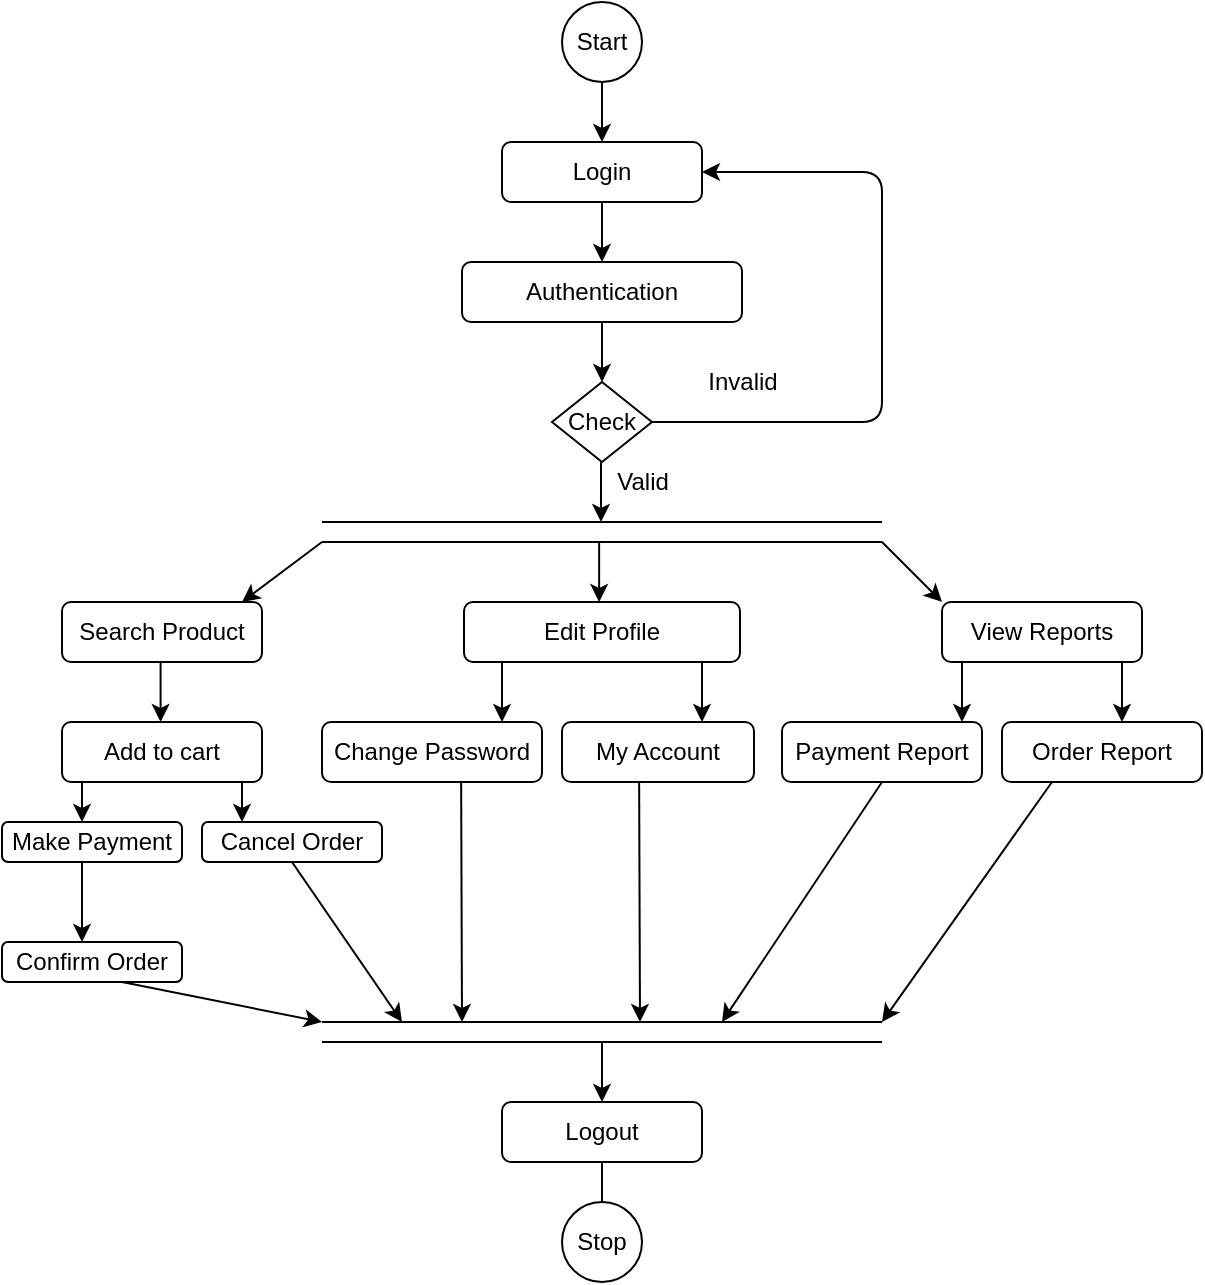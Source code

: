 <mxfile version="14.4.3" type="device"><diagram id="C5RBs43oDa-KdzZeNtuy" name="Page-1"><mxGraphModel dx="852" dy="494" grid="1" gridSize="10" guides="1" tooltips="1" connect="1" arrows="1" fold="1" page="1" pageScale="1" pageWidth="827" pageHeight="1169" math="0" shadow="0"><root><mxCell id="WIyWlLk6GJQsqaUBKTNV-0"/><mxCell id="WIyWlLk6GJQsqaUBKTNV-1" parent="WIyWlLk6GJQsqaUBKTNV-0"/><mxCell id="oOLue6b9s8SWpicM5Brs-77" value="" style="group" parent="WIyWlLk6GJQsqaUBKTNV-1" vertex="1" connectable="0"><mxGeometry x="70" width="600" height="640" as="geometry"/></mxCell><mxCell id="oOLue6b9s8SWpicM5Brs-0" value="Start" style="ellipse;whiteSpace=wrap;html=1;aspect=fixed;" parent="oOLue6b9s8SWpicM5Brs-77" vertex="1"><mxGeometry x="280" width="40" height="40" as="geometry"/></mxCell><mxCell id="oOLue6b9s8SWpicM5Brs-1" value="Login" style="rounded=1;whiteSpace=wrap;html=1;" parent="oOLue6b9s8SWpicM5Brs-77" vertex="1"><mxGeometry x="250" y="70" width="100" height="30" as="geometry"/></mxCell><mxCell id="oOLue6b9s8SWpicM5Brs-2" value="Authentication" style="rounded=1;whiteSpace=wrap;html=1;" parent="oOLue6b9s8SWpicM5Brs-77" vertex="1"><mxGeometry x="230" y="130" width="140" height="30" as="geometry"/></mxCell><mxCell id="oOLue6b9s8SWpicM5Brs-3" value="" style="endArrow=classic;html=1;exitX=0.5;exitY=1;exitDx=0;exitDy=0;" parent="oOLue6b9s8SWpicM5Brs-77" source="oOLue6b9s8SWpicM5Brs-0" edge="1"><mxGeometry x="30" width="50" height="50" as="geometry"><mxPoint x="310" y="280" as="sourcePoint"/><mxPoint x="300" y="70" as="targetPoint"/></mxGeometry></mxCell><mxCell id="oOLue6b9s8SWpicM5Brs-5" value="" style="endArrow=classic;html=1;exitX=1;exitY=0.5;exitDx=0;exitDy=0;entryX=1;entryY=0.5;entryDx=0;entryDy=0;" parent="oOLue6b9s8SWpicM5Brs-77" source="oOLue6b9s8SWpicM5Brs-9" target="oOLue6b9s8SWpicM5Brs-1" edge="1"><mxGeometry x="30" width="50" height="50" as="geometry"><mxPoint x="440" y="20" as="sourcePoint"/><mxPoint x="440" y="30" as="targetPoint"/><Array as="points"><mxPoint x="440" y="210"/><mxPoint x="440" y="85"/></Array></mxGeometry></mxCell><mxCell id="oOLue6b9s8SWpicM5Brs-6" value="" style="endArrow=classic;html=1;entryX=0.5;entryY=0;entryDx=0;entryDy=0;exitX=0.5;exitY=1;exitDx=0;exitDy=0;" parent="oOLue6b9s8SWpicM5Brs-77" source="oOLue6b9s8SWpicM5Brs-1" target="oOLue6b9s8SWpicM5Brs-2" edge="1"><mxGeometry x="30" width="50" height="50" as="geometry"><mxPoint x="380" y="50" as="sourcePoint"/><mxPoint x="390" y="90" as="targetPoint"/><Array as="points"/></mxGeometry></mxCell><mxCell id="oOLue6b9s8SWpicM5Brs-7" value="" style="endArrow=classic;html=1;exitX=0.5;exitY=1;exitDx=0;exitDy=0;entryX=0.5;entryY=0;entryDx=0;entryDy=0;" parent="oOLue6b9s8SWpicM5Brs-77" source="oOLue6b9s8SWpicM5Brs-2" target="oOLue6b9s8SWpicM5Brs-9" edge="1"><mxGeometry x="30" width="50" height="50" as="geometry"><mxPoint x="320" y="270" as="sourcePoint"/><mxPoint x="270" y="310" as="targetPoint"/></mxGeometry></mxCell><mxCell id="oOLue6b9s8SWpicM5Brs-9" value="Check" style="rhombus;whiteSpace=wrap;html=1;" parent="oOLue6b9s8SWpicM5Brs-77" vertex="1"><mxGeometry x="275" y="190" width="50" height="40" as="geometry"/></mxCell><mxCell id="oOLue6b9s8SWpicM5Brs-11" value="" style="endArrow=classic;html=1;exitX=0.5;exitY=1;exitDx=0;exitDy=0;" parent="oOLue6b9s8SWpicM5Brs-77" edge="1"><mxGeometry x="30" width="50" height="50" as="geometry"><mxPoint x="299.5" y="230" as="sourcePoint"/><mxPoint x="299.5" y="260" as="targetPoint"/></mxGeometry></mxCell><mxCell id="oOLue6b9s8SWpicM5Brs-12" value="Valid" style="text;html=1;align=center;verticalAlign=middle;resizable=0;points=[];autosize=1;" parent="oOLue6b9s8SWpicM5Brs-77" vertex="1"><mxGeometry x="300" y="230" width="40" height="20" as="geometry"/></mxCell><mxCell id="oOLue6b9s8SWpicM5Brs-13" value="Invalid" style="text;html=1;align=center;verticalAlign=middle;resizable=0;points=[];autosize=1;" parent="oOLue6b9s8SWpicM5Brs-77" vertex="1"><mxGeometry x="345" y="180" width="50" height="20" as="geometry"/></mxCell><mxCell id="oOLue6b9s8SWpicM5Brs-14" value="" style="endArrow=none;html=1;" parent="oOLue6b9s8SWpicM5Brs-77" edge="1"><mxGeometry x="30" width="50" height="50" as="geometry"><mxPoint x="160" y="270" as="sourcePoint"/><mxPoint x="440" y="270" as="targetPoint"/><Array as="points"/></mxGeometry></mxCell><mxCell id="oOLue6b9s8SWpicM5Brs-15" value="" style="endArrow=none;html=1;" parent="oOLue6b9s8SWpicM5Brs-77" edge="1"><mxGeometry x="30" width="50" height="50" as="geometry"><mxPoint x="160" y="260" as="sourcePoint"/><mxPoint x="440" y="260" as="targetPoint"/></mxGeometry></mxCell><mxCell id="oOLue6b9s8SWpicM5Brs-16" value="View Reports" style="rounded=1;whiteSpace=wrap;html=1;" parent="oOLue6b9s8SWpicM5Brs-77" vertex="1"><mxGeometry x="470" y="300" width="100" height="30" as="geometry"/></mxCell><mxCell id="oOLue6b9s8SWpicM5Brs-18" value="Edit Profile" style="rounded=1;whiteSpace=wrap;html=1;" parent="oOLue6b9s8SWpicM5Brs-77" vertex="1"><mxGeometry x="231" y="300" width="138" height="30" as="geometry"/></mxCell><mxCell id="oOLue6b9s8SWpicM5Brs-19" value="Search Product" style="rounded=1;whiteSpace=wrap;html=1;" parent="oOLue6b9s8SWpicM5Brs-77" vertex="1"><mxGeometry x="30" y="300" width="100" height="30" as="geometry"/></mxCell><mxCell id="oOLue6b9s8SWpicM5Brs-21" value="" style="endArrow=classic;html=1;entryX=0.5;entryY=0;entryDx=0;entryDy=0;" parent="oOLue6b9s8SWpicM5Brs-77" edge="1"><mxGeometry x="30" width="50" height="50" as="geometry"><mxPoint x="160" y="270" as="sourcePoint"/><mxPoint x="120" y="300" as="targetPoint"/></mxGeometry></mxCell><mxCell id="oOLue6b9s8SWpicM5Brs-22" value="" style="endArrow=classic;html=1;entryX=0.5;entryY=0;entryDx=0;entryDy=0;" parent="oOLue6b9s8SWpicM5Brs-77" edge="1"><mxGeometry x="30" width="50" height="50" as="geometry"><mxPoint x="440" y="270" as="sourcePoint"/><mxPoint x="470" y="300" as="targetPoint"/></mxGeometry></mxCell><mxCell id="oOLue6b9s8SWpicM5Brs-24" value="" style="endArrow=classic;html=1;" parent="oOLue6b9s8SWpicM5Brs-77" edge="1"><mxGeometry x="89.07" width="50" height="50" as="geometry"><mxPoint x="298.57" y="270" as="sourcePoint"/><mxPoint x="298.57" y="300" as="targetPoint"/></mxGeometry></mxCell><mxCell id="oOLue6b9s8SWpicM5Brs-26" value="Change Password" style="rounded=1;whiteSpace=wrap;html=1;" parent="oOLue6b9s8SWpicM5Brs-77" vertex="1"><mxGeometry x="160" y="360" width="110" height="30" as="geometry"/></mxCell><mxCell id="oOLue6b9s8SWpicM5Brs-28" value="Payment Report" style="rounded=1;whiteSpace=wrap;html=1;" parent="oOLue6b9s8SWpicM5Brs-77" vertex="1"><mxGeometry x="390" y="360" width="100" height="30" as="geometry"/></mxCell><mxCell id="oOLue6b9s8SWpicM5Brs-29" value="My Account" style="rounded=1;whiteSpace=wrap;html=1;" parent="oOLue6b9s8SWpicM5Brs-77" vertex="1"><mxGeometry x="280" y="360" width="96" height="30" as="geometry"/></mxCell><mxCell id="oOLue6b9s8SWpicM5Brs-30" value="" style="endArrow=classic;html=1;" parent="oOLue6b9s8SWpicM5Brs-77" edge="1"><mxGeometry x="80" width="50" height="50" as="geometry"><mxPoint x="250" y="330" as="sourcePoint"/><mxPoint x="250" y="360" as="targetPoint"/></mxGeometry></mxCell><mxCell id="oOLue6b9s8SWpicM5Brs-32" value="" style="endArrow=classic;html=1;" parent="oOLue6b9s8SWpicM5Brs-77" edge="1"><mxGeometry x="100" width="50" height="50" as="geometry"><mxPoint x="350" y="330" as="sourcePoint"/><mxPoint x="350" y="360" as="targetPoint"/></mxGeometry></mxCell><mxCell id="oOLue6b9s8SWpicM5Brs-34" value="" style="endArrow=classic;html=1;" parent="oOLue6b9s8SWpicM5Brs-77" edge="1"><mxGeometry x="-9.5" width="50" height="50" as="geometry"><mxPoint x="480" y="330" as="sourcePoint"/><mxPoint x="480" y="360" as="targetPoint"/></mxGeometry></mxCell><mxCell id="oOLue6b9s8SWpicM5Brs-36" value="" style="endArrow=none;html=1;" parent="oOLue6b9s8SWpicM5Brs-77" edge="1"><mxGeometry x="30" y="80" width="50" height="50" as="geometry"><mxPoint x="160" y="510" as="sourcePoint"/><mxPoint x="440" y="510" as="targetPoint"/></mxGeometry></mxCell><mxCell id="oOLue6b9s8SWpicM5Brs-37" value="" style="endArrow=none;html=1;" parent="oOLue6b9s8SWpicM5Brs-77" edge="1"><mxGeometry x="30" y="80" width="50" height="50" as="geometry"><mxPoint x="160" y="520" as="sourcePoint"/><mxPoint x="440" y="520" as="targetPoint"/></mxGeometry></mxCell><mxCell id="oOLue6b9s8SWpicM5Brs-46" value="" style="endArrow=classic;html=1;" parent="oOLue6b9s8SWpicM5Brs-77" edge="1"><mxGeometry x="30" width="50" height="50" as="geometry"><mxPoint x="440" y="390" as="sourcePoint"/><mxPoint x="360" y="510" as="targetPoint"/></mxGeometry></mxCell><mxCell id="oOLue6b9s8SWpicM5Brs-47" value="" style="endArrow=classic;html=1;" parent="oOLue6b9s8SWpicM5Brs-77" edge="1"><mxGeometry x="68.57" width="50" height="50" as="geometry"><mxPoint x="318.57" y="390" as="sourcePoint"/><mxPoint x="319" y="510" as="targetPoint"/></mxGeometry></mxCell><mxCell id="oOLue6b9s8SWpicM5Brs-51" value="" style="endArrow=classic;html=1;" parent="oOLue6b9s8SWpicM5Brs-77" edge="1"><mxGeometry x="31" y="80" width="50" height="50" as="geometry"><mxPoint x="300" y="520" as="sourcePoint"/><mxPoint x="300" y="550" as="targetPoint"/></mxGeometry></mxCell><mxCell id="oOLue6b9s8SWpicM5Brs-52" value="Logout" style="rounded=1;whiteSpace=wrap;html=1;" parent="oOLue6b9s8SWpicM5Brs-77" vertex="1"><mxGeometry x="250" y="550" width="100" height="30" as="geometry"/></mxCell><mxCell id="oOLue6b9s8SWpicM5Brs-53" value="" style="endArrow=classic;html=1;exitX=0.5;exitY=1;exitDx=0;exitDy=0;" parent="oOLue6b9s8SWpicM5Brs-77" edge="1"><mxGeometry x="30" y="80" width="50" height="50" as="geometry"><mxPoint x="300" y="580" as="sourcePoint"/><mxPoint x="300" y="610" as="targetPoint"/></mxGeometry></mxCell><mxCell id="oOLue6b9s8SWpicM5Brs-54" value="Stop" style="ellipse;whiteSpace=wrap;html=1;aspect=fixed;" parent="oOLue6b9s8SWpicM5Brs-77" vertex="1"><mxGeometry x="280" y="600" width="40" height="40" as="geometry"/></mxCell><mxCell id="oOLue6b9s8SWpicM5Brs-57" value="Add to cart" style="rounded=1;whiteSpace=wrap;html=1;" parent="oOLue6b9s8SWpicM5Brs-77" vertex="1"><mxGeometry x="30" y="360" width="100" height="30" as="geometry"/></mxCell><mxCell id="oOLue6b9s8SWpicM5Brs-58" value="" style="endArrow=classic;html=1;" parent="oOLue6b9s8SWpicM5Brs-77" edge="1"><mxGeometry x="68.29" width="50" height="50" as="geometry"><mxPoint x="79.29" y="330" as="sourcePoint"/><mxPoint x="79.29" y="360" as="targetPoint"/></mxGeometry></mxCell><mxCell id="oOLue6b9s8SWpicM5Brs-60" value="Order Report" style="rounded=1;whiteSpace=wrap;html=1;" parent="oOLue6b9s8SWpicM5Brs-77" vertex="1"><mxGeometry x="500" y="360" width="100" height="30" as="geometry"/></mxCell><mxCell id="oOLue6b9s8SWpicM5Brs-64" value="" style="endArrow=classic;html=1;" parent="oOLue6b9s8SWpicM5Brs-77" edge="1"><mxGeometry x="70.5" width="50" height="50" as="geometry"><mxPoint x="560.0" y="330" as="sourcePoint"/><mxPoint x="560.0" y="360" as="targetPoint"/></mxGeometry></mxCell><mxCell id="oOLue6b9s8SWpicM5Brs-65" value="" style="endArrow=classic;html=1;exitX=0.25;exitY=1;exitDx=0;exitDy=0;" parent="oOLue6b9s8SWpicM5Brs-77" source="oOLue6b9s8SWpicM5Brs-60" edge="1"><mxGeometry x="40" y="10" width="50" height="50" as="geometry"><mxPoint x="409.5" y="400" as="sourcePoint"/><mxPoint x="440" y="510" as="targetPoint"/></mxGeometry></mxCell><mxCell id="oOLue6b9s8SWpicM5Brs-66" value="" style="endArrow=classic;html=1;" parent="oOLue6b9s8SWpicM5Brs-77" edge="1"><mxGeometry x="-20.43" width="50" height="50" as="geometry"><mxPoint x="229.57" y="390" as="sourcePoint"/><mxPoint x="230" y="510" as="targetPoint"/></mxGeometry></mxCell><mxCell id="oOLue6b9s8SWpicM5Brs-67" value="Make Payment" style="rounded=1;whiteSpace=wrap;html=1;" parent="oOLue6b9s8SWpicM5Brs-77" vertex="1"><mxGeometry y="410" width="90" height="20" as="geometry"/></mxCell><mxCell id="oOLue6b9s8SWpicM5Brs-68" value="Cancel Order" style="rounded=1;whiteSpace=wrap;html=1;" parent="oOLue6b9s8SWpicM5Brs-77" vertex="1"><mxGeometry x="100" y="410" width="90" height="20" as="geometry"/></mxCell><mxCell id="oOLue6b9s8SWpicM5Brs-69" value="Confirm Order" style="rounded=1;whiteSpace=wrap;html=1;" parent="oOLue6b9s8SWpicM5Brs-77" vertex="1"><mxGeometry y="470" width="90" height="20" as="geometry"/></mxCell><mxCell id="oOLue6b9s8SWpicM5Brs-71" value="" style="endArrow=classic;html=1;exitX=0.5;exitY=1;exitDx=0;exitDy=0;" parent="oOLue6b9s8SWpicM5Brs-77" edge="1"><mxGeometry x="-230" y="230" width="50" height="50" as="geometry"><mxPoint x="40" y="390" as="sourcePoint"/><mxPoint x="40" y="410" as="targetPoint"/></mxGeometry></mxCell><mxCell id="oOLue6b9s8SWpicM5Brs-72" value="" style="endArrow=classic;html=1;exitX=0.5;exitY=1;exitDx=0;exitDy=0;" parent="oOLue6b9s8SWpicM5Brs-77" edge="1"><mxGeometry x="-230" y="270" width="50" height="50" as="geometry"><mxPoint x="40" y="430" as="sourcePoint"/><mxPoint x="40" y="470" as="targetPoint"/></mxGeometry></mxCell><mxCell id="oOLue6b9s8SWpicM5Brs-73" value="" style="endArrow=classic;html=1;exitX=0.5;exitY=1;exitDx=0;exitDy=0;" parent="oOLue6b9s8SWpicM5Brs-77" edge="1"><mxGeometry x="-150" y="230" width="50" height="50" as="geometry"><mxPoint x="120" y="390" as="sourcePoint"/><mxPoint x="120" y="410" as="targetPoint"/></mxGeometry></mxCell><mxCell id="oOLue6b9s8SWpicM5Brs-74" value="" style="endArrow=classic;html=1;exitX=0.5;exitY=1;exitDx=0;exitDy=0;" parent="oOLue6b9s8SWpicM5Brs-77" source="oOLue6b9s8SWpicM5Brs-68" edge="1"><mxGeometry x="-10.43" y="10" width="50" height="50" as="geometry"><mxPoint x="239.57" y="400" as="sourcePoint"/><mxPoint x="200" y="510" as="targetPoint"/></mxGeometry></mxCell><mxCell id="oOLue6b9s8SWpicM5Brs-75" value="" style="endArrow=classic;html=1;exitX=0.5;exitY=1;exitDx=0;exitDy=0;" parent="oOLue6b9s8SWpicM5Brs-77" edge="1"><mxGeometry x="-65.43" y="70" width="50" height="50" as="geometry"><mxPoint x="60" y="490" as="sourcePoint"/><mxPoint x="160" y="510" as="targetPoint"/></mxGeometry></mxCell></root></mxGraphModel></diagram></mxfile>
